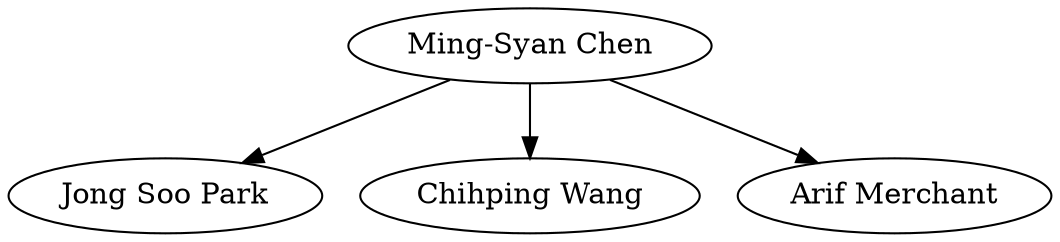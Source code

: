 strict digraph G{
"Ming-Syan Chen" -> "Jong Soo Park"
"Ming-Syan Chen" -> "Chihping Wang"
"Ming-Syan Chen" -> "Arif Merchant"
}